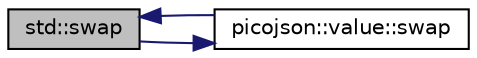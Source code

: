 digraph "std::swap"
{
  edge [fontname="Helvetica",fontsize="10",labelfontname="Helvetica",labelfontsize="10"];
  node [fontname="Helvetica",fontsize="10",shape=record];
  rankdir="LR";
  Node0 [label="std::swap",height=0.2,width=0.4,color="black", fillcolor="grey75", style="filled", fontcolor="black"];
  Node0 -> Node1 [color="midnightblue",fontsize="10",style="solid",fontname="Helvetica"];
  Node1 [label="picojson::value::swap",height=0.2,width=0.4,color="black", fillcolor="white", style="filled",URL="$classpicojson_1_1value.html#a6e3ac589ed811603ef9dadc6f91c737d"];
  Node1 -> Node0 [color="midnightblue",fontsize="10",style="solid",fontname="Helvetica"];
}
